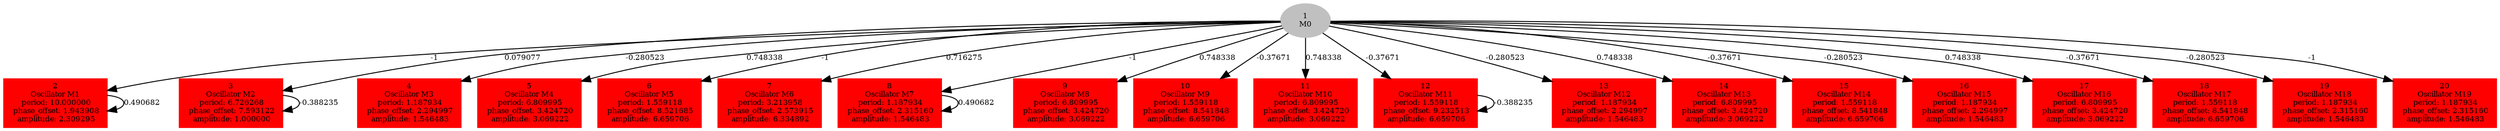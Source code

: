  digraph g{ forcelabels=true;
1[label=<1<BR/>M0>,color="grey",style=filled,fontsize=8];
2 [label=<2<BR />Oscillator M1<BR /> period: 10.000000<BR /> phase_offset: 1.943908<BR /> amplitude: 2.309295>, shape=box,color=red,style=filled,fontsize=8];3 [label=<3<BR />Oscillator M2<BR /> period: 6.726268<BR /> phase_offset: 7.593122<BR /> amplitude: 1.000000>, shape=box,color=red,style=filled,fontsize=8];4 [label=<4<BR />Oscillator M3<BR /> period: 1.187934<BR /> phase_offset: 2.294997<BR /> amplitude: 1.546483>, shape=box,color=red,style=filled,fontsize=8];5 [label=<5<BR />Oscillator M4<BR /> period: 6.809995<BR /> phase_offset: 3.424720<BR /> amplitude: 3.069222>, shape=box,color=red,style=filled,fontsize=8];6 [label=<6<BR />Oscillator M5<BR /> period: 1.559118<BR /> phase_offset: 8.521685<BR /> amplitude: 6.659706>, shape=box,color=red,style=filled,fontsize=8];7 [label=<7<BR />Oscillator M6<BR /> period: 3.213958<BR /> phase_offset: 2.573915<BR /> amplitude: 6.334892>, shape=box,color=red,style=filled,fontsize=8];8 [label=<8<BR />Oscillator M7<BR /> period: 1.187934<BR /> phase_offset: 2.315160<BR /> amplitude: 1.546483>, shape=box,color=red,style=filled,fontsize=8];9 [label=<9<BR />Oscillator M8<BR /> period: 6.809995<BR /> phase_offset: 3.424720<BR /> amplitude: 3.069222>, shape=box,color=red,style=filled,fontsize=8];10 [label=<10<BR />Oscillator M9<BR /> period: 1.559118<BR /> phase_offset: 8.541848<BR /> amplitude: 6.659706>, shape=box,color=red,style=filled,fontsize=8];11 [label=<11<BR />Oscillator M10<BR /> period: 6.809995<BR /> phase_offset: 3.424720<BR /> amplitude: 3.069222>, shape=box,color=red,style=filled,fontsize=8];12 [label=<12<BR />Oscillator M11<BR /> period: 1.559118<BR /> phase_offset: 9.232513<BR /> amplitude: 6.659706>, shape=box,color=red,style=filled,fontsize=8];13 [label=<13<BR />Oscillator M12<BR /> period: 1.187934<BR /> phase_offset: 2.294997<BR /> amplitude: 1.546483>, shape=box,color=red,style=filled,fontsize=8];14 [label=<14<BR />Oscillator M13<BR /> period: 6.809995<BR /> phase_offset: 3.424720<BR /> amplitude: 3.069222>, shape=box,color=red,style=filled,fontsize=8];15 [label=<15<BR />Oscillator M14<BR /> period: 1.559118<BR /> phase_offset: 8.541848<BR /> amplitude: 6.659706>, shape=box,color=red,style=filled,fontsize=8];16 [label=<16<BR />Oscillator M15<BR /> period: 1.187934<BR /> phase_offset: 2.294997<BR /> amplitude: 1.546483>, shape=box,color=red,style=filled,fontsize=8];17 [label=<17<BR />Oscillator M16<BR /> period: 6.809995<BR /> phase_offset: 3.424720<BR /> amplitude: 3.069222>, shape=box,color=red,style=filled,fontsize=8];18 [label=<18<BR />Oscillator M17<BR /> period: 1.559118<BR /> phase_offset: 8.541848<BR /> amplitude: 6.659706>, shape=box,color=red,style=filled,fontsize=8];19 [label=<19<BR />Oscillator M18<BR /> period: 1.187934<BR /> phase_offset: 2.315160<BR /> amplitude: 1.546483>, shape=box,color=red,style=filled,fontsize=8];20 [label=<20<BR />Oscillator M19<BR /> period: 1.187934<BR /> phase_offset: 2.315160<BR /> amplitude: 1.546483>, shape=box,color=red,style=filled,fontsize=8];1 -> 2[label="-1 ",fontsize="8"];
1 -> 3[label="0.079077 ",fontsize="8"];
1 -> 4[label="-0.280523 ",fontsize="8"];
1 -> 5[label="0.748338 ",fontsize="8"];
1 -> 6[label="-1 ",fontsize="8"];
1 -> 7[label="0.716275 ",fontsize="8"];
1 -> 8[label="-1 ",fontsize="8"];
1 -> 9[label="0.748338 ",fontsize="8"];
1 -> 10[label="-0.37671 ",fontsize="8"];
1 -> 11[label="0.748338 ",fontsize="8"];
1 -> 12[label="-0.37671 ",fontsize="8"];
1 -> 13[label="-0.280523 ",fontsize="8"];
1 -> 14[label="0.748338 ",fontsize="8"];
1 -> 15[label="-0.37671 ",fontsize="8"];
1 -> 16[label="-0.280523 ",fontsize="8"];
1 -> 17[label="0.748338 ",fontsize="8"];
1 -> 18[label="-0.37671 ",fontsize="8"];
1 -> 19[label="-0.280523 ",fontsize="8"];
1 -> 20[label="-1 ",fontsize="8"];
2 -> 2[label="0.490682 ",fontsize="8"];
3 -> 3[label="-0.388235 ",fontsize="8"];
8 -> 8[label="0.490682 ",fontsize="8"];
12 -> 12[label="-0.388235 ",fontsize="8"];
 }
